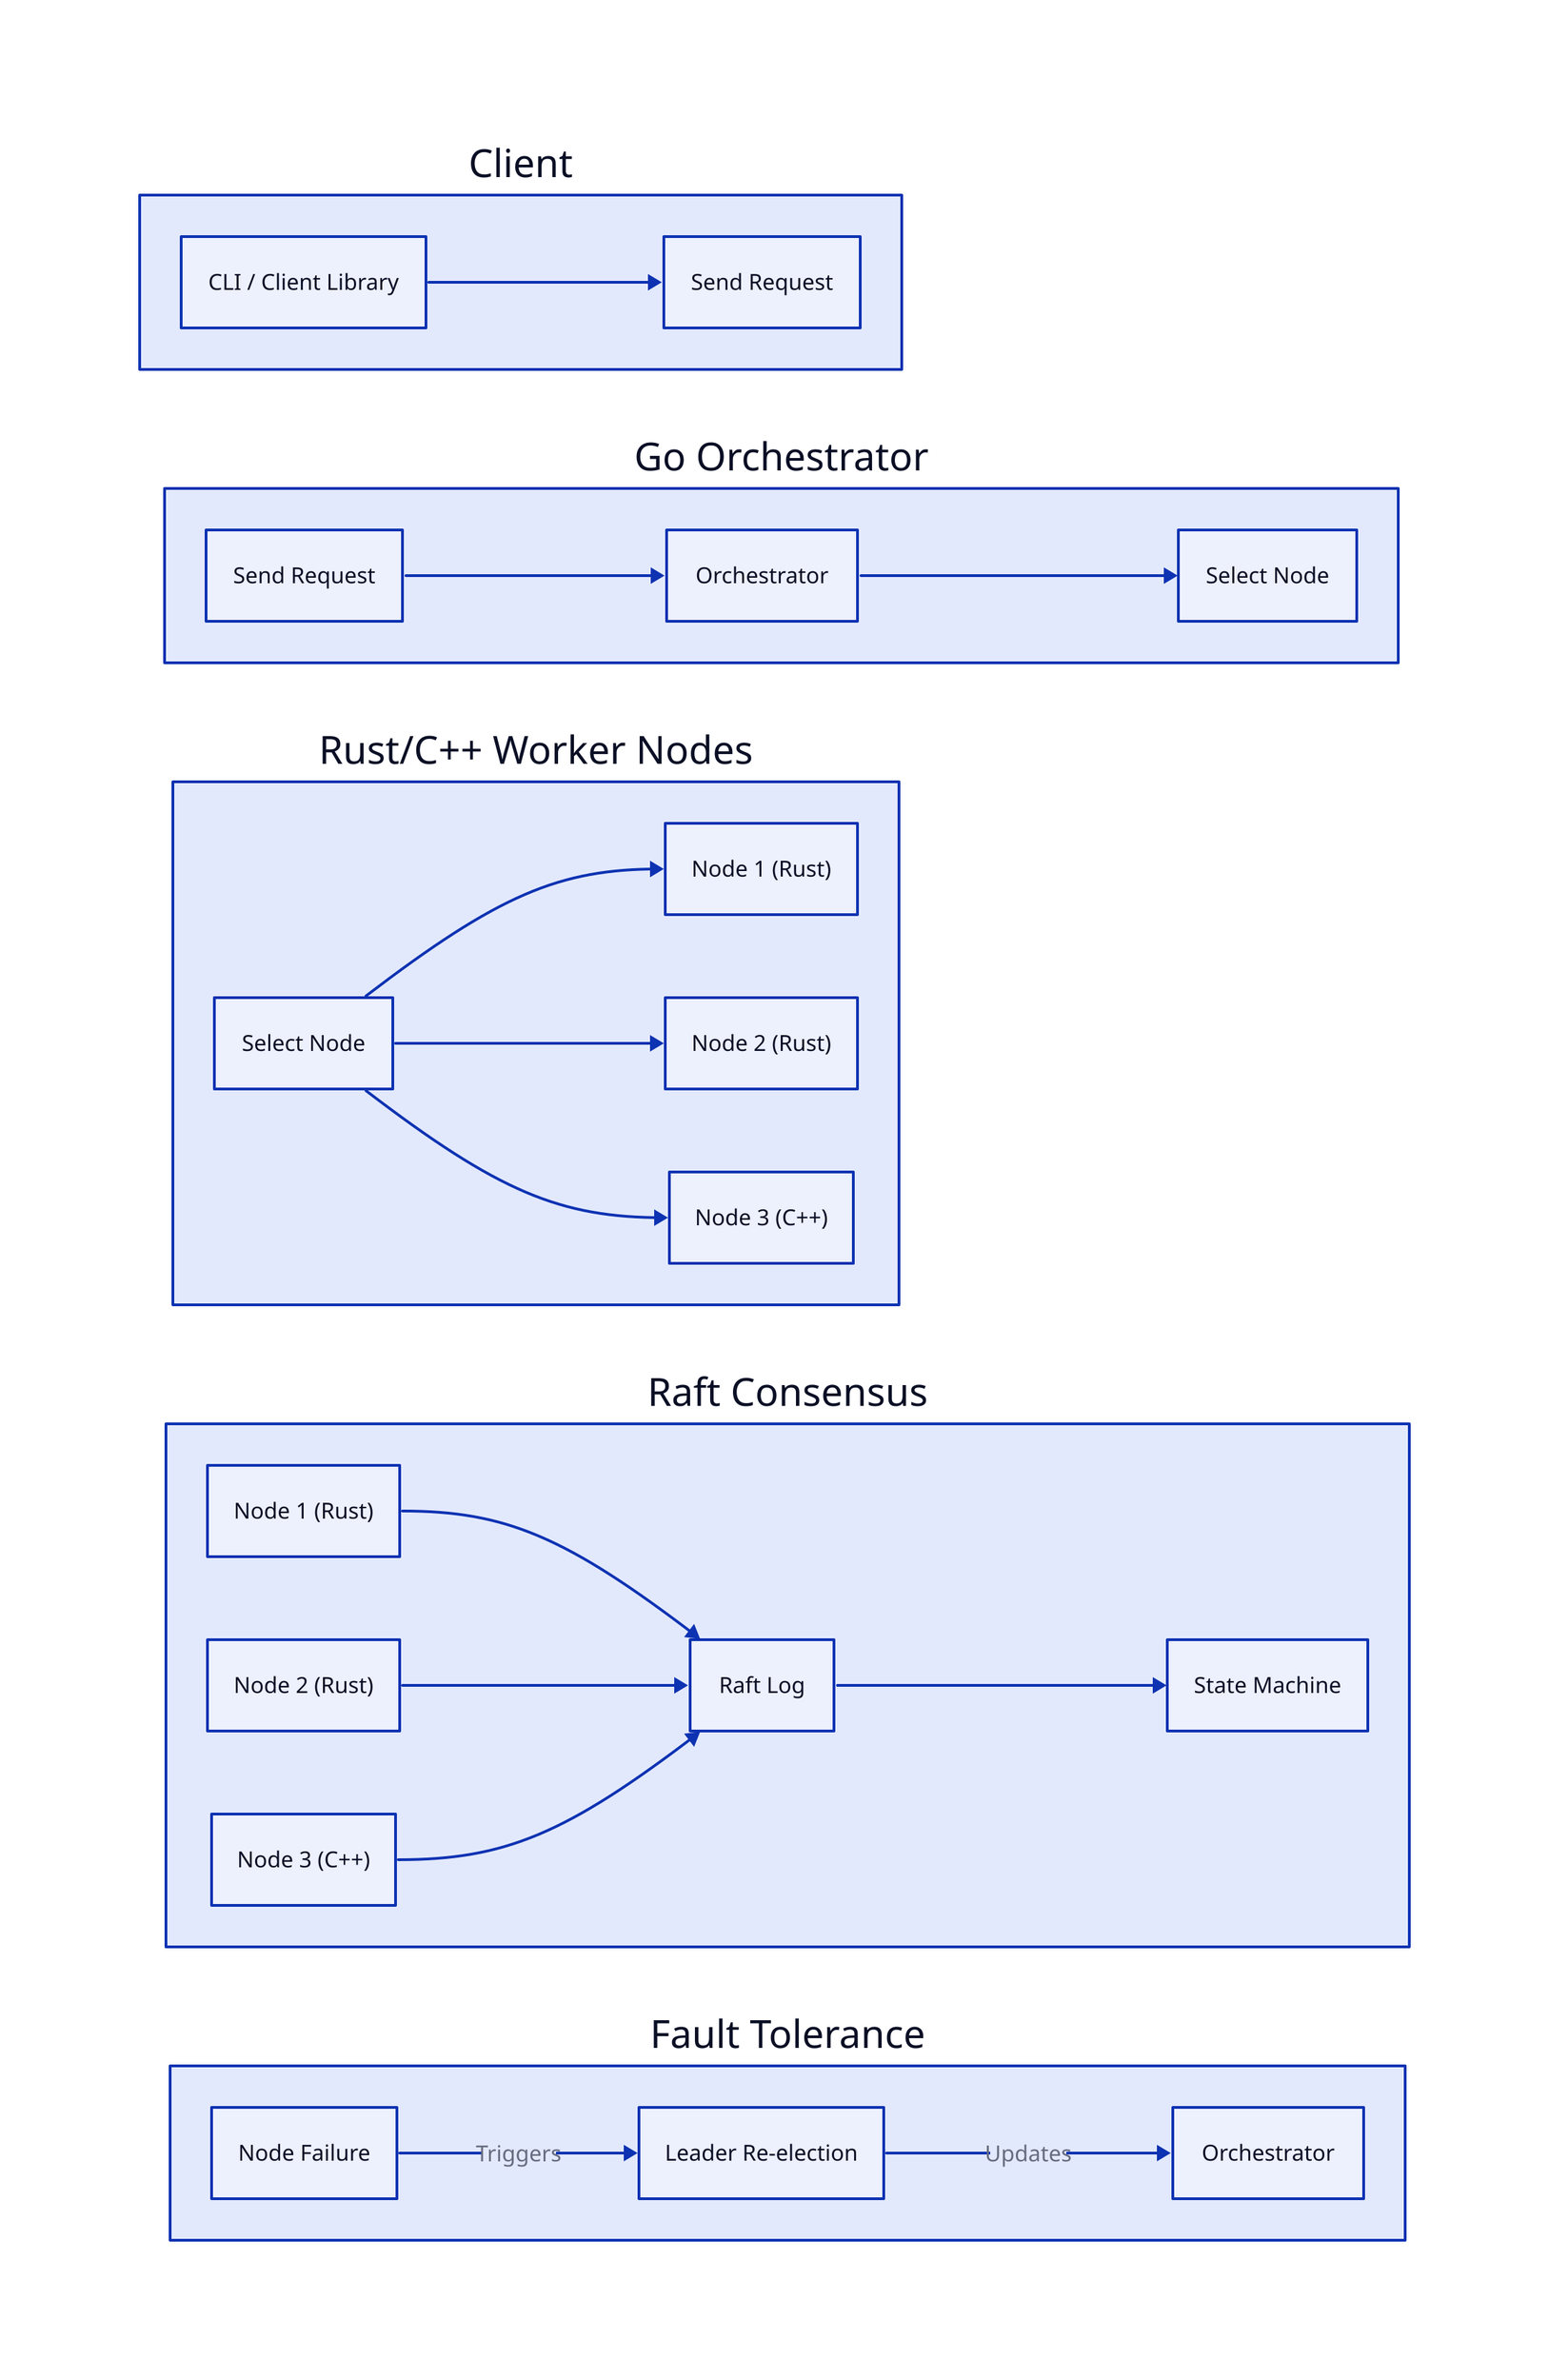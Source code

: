 direction: right

'Client': {
  'CLI / Client Library' -> 'Send Request'
}

'Go Orchestrator': {
  'Send Request' -> 'Orchestrator'
  'Orchestrator' -> 'Select Node'
}

'Rust/C++ Worker Nodes': {
  'Select Node' -> 'Node 1 (Rust)'
  'Select Node' -> 'Node 2 (Rust)'
  'Select Node' -> 'Node 3 (C++)'
}

'Raft Consensus': {
  'Node 1 (Rust)' -> 'Raft Log'
  'Node 2 (Rust)' -> 'Raft Log'
  'Node 3 (C++)' -> 'Raft Log'
  'Raft Log' -> 'State Machine'
}

'Fault Tolerance': {
  'Node Failure' -> 'Leader Re-election': {label: "Triggers"}
  'Leader Re-election' -> 'Orchestrator': {label: "Updates"}
}

